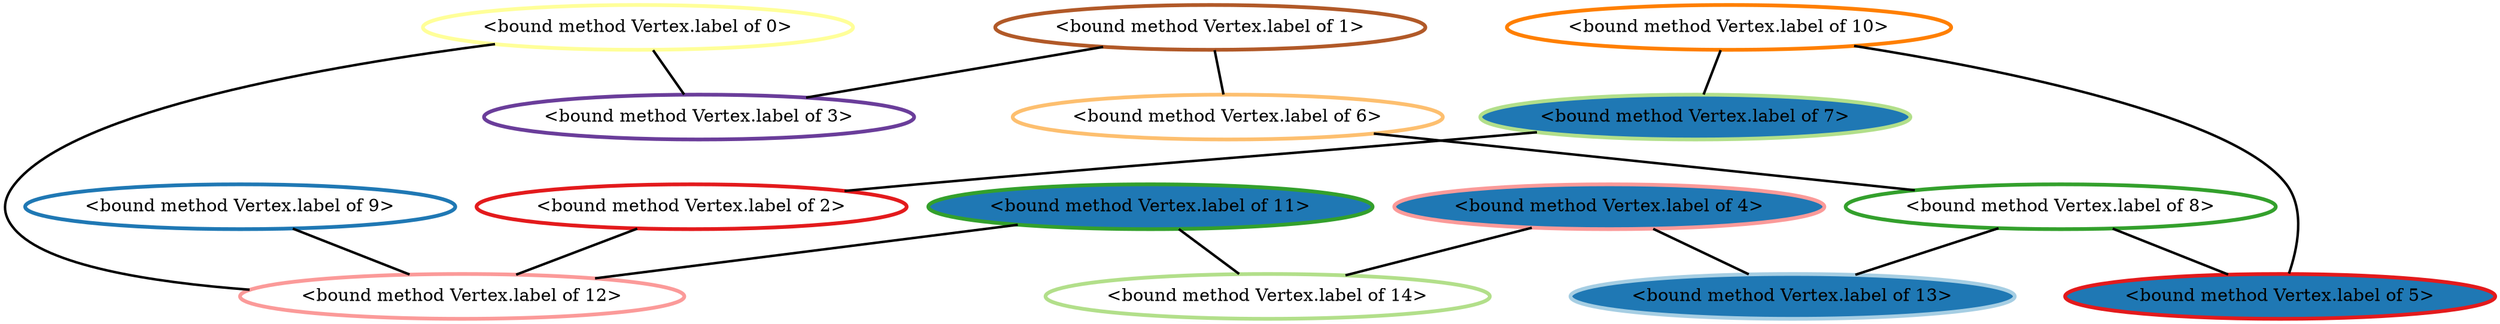Graph G {
    0 [penwidth=3,label="<bound method Vertex.label of 0>",color=11, colorscheme=paired12]
    1 [penwidth=3,label="<bound method Vertex.label of 1>",color=12, colorscheme=paired12]
    2 [penwidth=3,label="<bound method Vertex.label of 2>",color=6, colorscheme=paired12]
    3 [penwidth=3,label="<bound method Vertex.label of 3>",color=10, colorscheme=paired12]
    4 [penwidth=3,label="<bound method Vertex.label of 4>",color=5, colorscheme=paired12,style=filled,fillcolor=2]
    5 [penwidth=3,label="<bound method Vertex.label of 5>",color=6, colorscheme=paired12,style=filled,fillcolor=2]
    6 [penwidth=3,label="<bound method Vertex.label of 6>",color=7, colorscheme=paired12]
    7 [penwidth=3,label="<bound method Vertex.label of 7>",color=3, colorscheme=paired12,style=filled,fillcolor=2]
    8 [penwidth=3,label="<bound method Vertex.label of 8>",color=4, colorscheme=paired12]
    9 [penwidth=3,label="<bound method Vertex.label of 9>",color=2, colorscheme=paired12]
    10 [penwidth=3,label="<bound method Vertex.label of 10>",color=8, colorscheme=paired12]
    11 [penwidth=3,label="<bound method Vertex.label of 11>",color=4, colorscheme=paired12,style=filled,fillcolor=2]
    12 [penwidth=3,label="<bound method Vertex.label of 12>",color=5, colorscheme=paired12]
    13 [penwidth=3,label="<bound method Vertex.label of 13>",color=1, colorscheme=paired12,style=filled,fillcolor=2]
    14 [penwidth=3,label="<bound method Vertex.label of 14>",color=3, colorscheme=paired12]

    1--6 [penwidth=2]
    1--3 [penwidth=2]
    10--7 [penwidth=2]
    10--5 [penwidth=2]
    7--2 [penwidth=2]
    11--12 [penwidth=2]
    11--14 [penwidth=2]
    6--8 [penwidth=2]
    0--12 [penwidth=2]
    0--3 [penwidth=2]
    4--14 [penwidth=2]
    4--13 [penwidth=2]
    8--5 [penwidth=2]
    8--13 [penwidth=2]
    2--12 [penwidth=2]
    9--12 [penwidth=2]
}